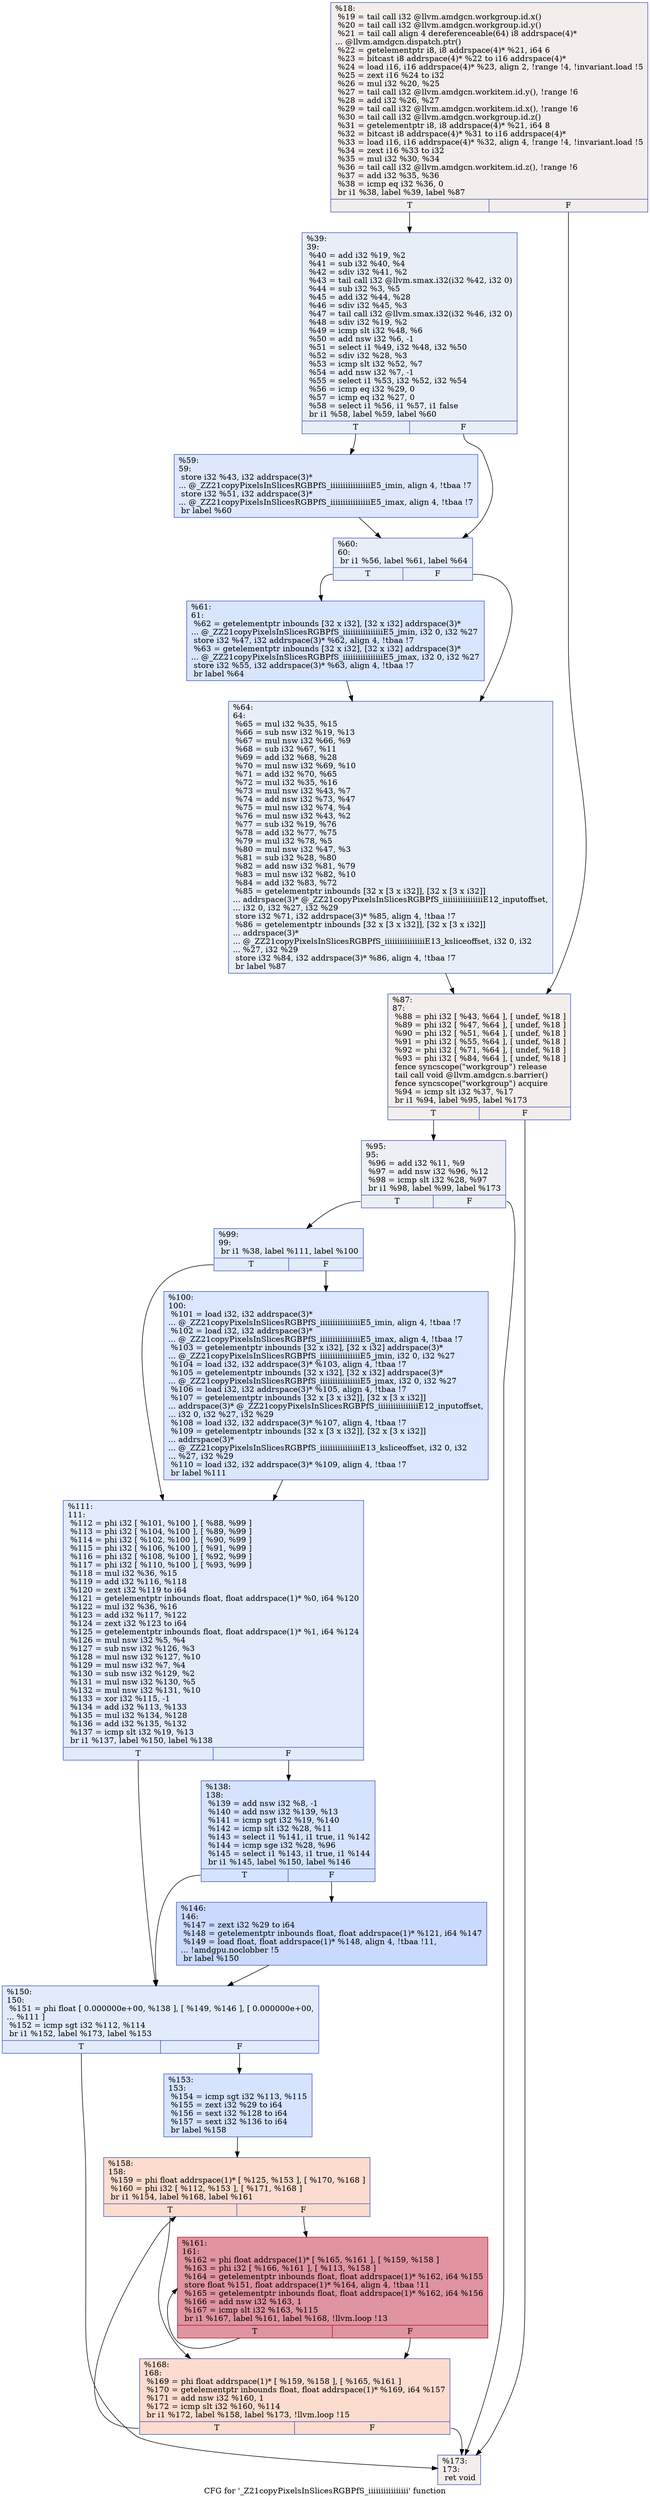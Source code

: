 digraph "CFG for '_Z21copyPixelsInSlicesRGBPfS_iiiiiiiiiiiiiiii' function" {
	label="CFG for '_Z21copyPixelsInSlicesRGBPfS_iiiiiiiiiiiiiiii' function";

	Node0x54d5ea0 [shape=record,color="#3d50c3ff", style=filled, fillcolor="#e5d8d170",label="{%18:\l  %19 = tail call i32 @llvm.amdgcn.workgroup.id.x()\l  %20 = tail call i32 @llvm.amdgcn.workgroup.id.y()\l  %21 = tail call align 4 dereferenceable(64) i8 addrspace(4)*\l... @llvm.amdgcn.dispatch.ptr()\l  %22 = getelementptr i8, i8 addrspace(4)* %21, i64 6\l  %23 = bitcast i8 addrspace(4)* %22 to i16 addrspace(4)*\l  %24 = load i16, i16 addrspace(4)* %23, align 2, !range !4, !invariant.load !5\l  %25 = zext i16 %24 to i32\l  %26 = mul i32 %20, %25\l  %27 = tail call i32 @llvm.amdgcn.workitem.id.y(), !range !6\l  %28 = add i32 %26, %27\l  %29 = tail call i32 @llvm.amdgcn.workitem.id.x(), !range !6\l  %30 = tail call i32 @llvm.amdgcn.workgroup.id.z()\l  %31 = getelementptr i8, i8 addrspace(4)* %21, i64 8\l  %32 = bitcast i8 addrspace(4)* %31 to i16 addrspace(4)*\l  %33 = load i16, i16 addrspace(4)* %32, align 4, !range !4, !invariant.load !5\l  %34 = zext i16 %33 to i32\l  %35 = mul i32 %30, %34\l  %36 = tail call i32 @llvm.amdgcn.workitem.id.z(), !range !6\l  %37 = add i32 %35, %36\l  %38 = icmp eq i32 %36, 0\l  br i1 %38, label %39, label %87\l|{<s0>T|<s1>F}}"];
	Node0x54d5ea0:s0 -> Node0x54da660;
	Node0x54d5ea0:s1 -> Node0x54da6f0;
	Node0x54da660 [shape=record,color="#3d50c3ff", style=filled, fillcolor="#cbd8ee70",label="{%39:\l39:                                               \l  %40 = add i32 %19, %2\l  %41 = sub i32 %40, %4\l  %42 = sdiv i32 %41, %2\l  %43 = tail call i32 @llvm.smax.i32(i32 %42, i32 0)\l  %44 = sub i32 %3, %5\l  %45 = add i32 %44, %28\l  %46 = sdiv i32 %45, %3\l  %47 = tail call i32 @llvm.smax.i32(i32 %46, i32 0)\l  %48 = sdiv i32 %19, %2\l  %49 = icmp slt i32 %48, %6\l  %50 = add nsw i32 %6, -1\l  %51 = select i1 %49, i32 %48, i32 %50\l  %52 = sdiv i32 %28, %3\l  %53 = icmp slt i32 %52, %7\l  %54 = add nsw i32 %7, -1\l  %55 = select i1 %53, i32 %52, i32 %54\l  %56 = icmp eq i32 %29, 0\l  %57 = icmp eq i32 %27, 0\l  %58 = select i1 %56, i1 %57, i1 false\l  br i1 %58, label %59, label %60\l|{<s0>T|<s1>F}}"];
	Node0x54da660:s0 -> Node0x54db590;
	Node0x54da660:s1 -> Node0x54db620;
	Node0x54db590 [shape=record,color="#3d50c3ff", style=filled, fillcolor="#b2ccfb70",label="{%59:\l59:                                               \l  store i32 %43, i32 addrspace(3)*\l... @_ZZ21copyPixelsInSlicesRGBPfS_iiiiiiiiiiiiiiiiE5_imin, align 4, !tbaa !7\l  store i32 %51, i32 addrspace(3)*\l... @_ZZ21copyPixelsInSlicesRGBPfS_iiiiiiiiiiiiiiiiE5_imax, align 4, !tbaa !7\l  br label %60\l}"];
	Node0x54db590 -> Node0x54db620;
	Node0x54db620 [shape=record,color="#3d50c3ff", style=filled, fillcolor="#cbd8ee70",label="{%60:\l60:                                               \l  br i1 %56, label %61, label %64\l|{<s0>T|<s1>F}}"];
	Node0x54db620:s0 -> Node0x54db7c0;
	Node0x54db620:s1 -> Node0x54dc0c0;
	Node0x54db7c0 [shape=record,color="#3d50c3ff", style=filled, fillcolor="#a7c5fe70",label="{%61:\l61:                                               \l  %62 = getelementptr inbounds [32 x i32], [32 x i32] addrspace(3)*\l... @_ZZ21copyPixelsInSlicesRGBPfS_iiiiiiiiiiiiiiiiE5_jmin, i32 0, i32 %27\l  store i32 %47, i32 addrspace(3)* %62, align 4, !tbaa !7\l  %63 = getelementptr inbounds [32 x i32], [32 x i32] addrspace(3)*\l... @_ZZ21copyPixelsInSlicesRGBPfS_iiiiiiiiiiiiiiiiE5_jmax, i32 0, i32 %27\l  store i32 %55, i32 addrspace(3)* %63, align 4, !tbaa !7\l  br label %64\l}"];
	Node0x54db7c0 -> Node0x54dc0c0;
	Node0x54dc0c0 [shape=record,color="#3d50c3ff", style=filled, fillcolor="#cbd8ee70",label="{%64:\l64:                                               \l  %65 = mul i32 %35, %15\l  %66 = sub nsw i32 %19, %13\l  %67 = mul nsw i32 %66, %9\l  %68 = sub i32 %67, %11\l  %69 = add i32 %68, %28\l  %70 = mul nsw i32 %69, %10\l  %71 = add i32 %70, %65\l  %72 = mul i32 %35, %16\l  %73 = mul nsw i32 %43, %7\l  %74 = add nsw i32 %73, %47\l  %75 = mul nsw i32 %74, %4\l  %76 = mul nsw i32 %43, %2\l  %77 = sub i32 %19, %76\l  %78 = add i32 %77, %75\l  %79 = mul i32 %78, %5\l  %80 = mul nsw i32 %47, %3\l  %81 = sub i32 %28, %80\l  %82 = add nsw i32 %81, %79\l  %83 = mul nsw i32 %82, %10\l  %84 = add i32 %83, %72\l  %85 = getelementptr inbounds [32 x [3 x i32]], [32 x [3 x i32]]\l... addrspace(3)* @_ZZ21copyPixelsInSlicesRGBPfS_iiiiiiiiiiiiiiiiE12_inputoffset,\l... i32 0, i32 %27, i32 %29\l  store i32 %71, i32 addrspace(3)* %85, align 4, !tbaa !7\l  %86 = getelementptr inbounds [32 x [3 x i32]], [32 x [3 x i32]]\l... addrspace(3)*\l... @_ZZ21copyPixelsInSlicesRGBPfS_iiiiiiiiiiiiiiiiE13_ksliceoffset, i32 0, i32\l... %27, i32 %29\l  store i32 %84, i32 addrspace(3)* %86, align 4, !tbaa !7\l  br label %87\l}"];
	Node0x54dc0c0 -> Node0x54da6f0;
	Node0x54da6f0 [shape=record,color="#3d50c3ff", style=filled, fillcolor="#e5d8d170",label="{%87:\l87:                                               \l  %88 = phi i32 [ %43, %64 ], [ undef, %18 ]\l  %89 = phi i32 [ %47, %64 ], [ undef, %18 ]\l  %90 = phi i32 [ %51, %64 ], [ undef, %18 ]\l  %91 = phi i32 [ %55, %64 ], [ undef, %18 ]\l  %92 = phi i32 [ %71, %64 ], [ undef, %18 ]\l  %93 = phi i32 [ %84, %64 ], [ undef, %18 ]\l  fence syncscope(\"workgroup\") release\l  tail call void @llvm.amdgcn.s.barrier()\l  fence syncscope(\"workgroup\") acquire\l  %94 = icmp slt i32 %37, %17\l  br i1 %94, label %95, label %173\l|{<s0>T|<s1>F}}"];
	Node0x54da6f0:s0 -> Node0x54ddcd0;
	Node0x54da6f0:s1 -> Node0x54ddd60;
	Node0x54ddcd0 [shape=record,color="#3d50c3ff", style=filled, fillcolor="#d4dbe670",label="{%95:\l95:                                               \l  %96 = add i32 %11, %9\l  %97 = add nsw i32 %96, %12\l  %98 = icmp slt i32 %28, %97\l  br i1 %98, label %99, label %173\l|{<s0>T|<s1>F}}"];
	Node0x54ddcd0:s0 -> Node0x54de050;
	Node0x54ddcd0:s1 -> Node0x54ddd60;
	Node0x54de050 [shape=record,color="#3d50c3ff", style=filled, fillcolor="#bbd1f870",label="{%99:\l99:                                               \l  br i1 %38, label %111, label %100\l|{<s0>T|<s1>F}}"];
	Node0x54de050:s0 -> Node0x54de150;
	Node0x54de050:s1 -> Node0x54de1a0;
	Node0x54de1a0 [shape=record,color="#3d50c3ff", style=filled, fillcolor="#abc8fd70",label="{%100:\l100:                                              \l  %101 = load i32, i32 addrspace(3)*\l... @_ZZ21copyPixelsInSlicesRGBPfS_iiiiiiiiiiiiiiiiE5_imin, align 4, !tbaa !7\l  %102 = load i32, i32 addrspace(3)*\l... @_ZZ21copyPixelsInSlicesRGBPfS_iiiiiiiiiiiiiiiiE5_imax, align 4, !tbaa !7\l  %103 = getelementptr inbounds [32 x i32], [32 x i32] addrspace(3)*\l... @_ZZ21copyPixelsInSlicesRGBPfS_iiiiiiiiiiiiiiiiE5_jmin, i32 0, i32 %27\l  %104 = load i32, i32 addrspace(3)* %103, align 4, !tbaa !7\l  %105 = getelementptr inbounds [32 x i32], [32 x i32] addrspace(3)*\l... @_ZZ21copyPixelsInSlicesRGBPfS_iiiiiiiiiiiiiiiiE5_jmax, i32 0, i32 %27\l  %106 = load i32, i32 addrspace(3)* %105, align 4, !tbaa !7\l  %107 = getelementptr inbounds [32 x [3 x i32]], [32 x [3 x i32]]\l... addrspace(3)* @_ZZ21copyPixelsInSlicesRGBPfS_iiiiiiiiiiiiiiiiE12_inputoffset,\l... i32 0, i32 %27, i32 %29\l  %108 = load i32, i32 addrspace(3)* %107, align 4, !tbaa !7\l  %109 = getelementptr inbounds [32 x [3 x i32]], [32 x [3 x i32]]\l... addrspace(3)*\l... @_ZZ21copyPixelsInSlicesRGBPfS_iiiiiiiiiiiiiiiiE13_ksliceoffset, i32 0, i32\l... %27, i32 %29\l  %110 = load i32, i32 addrspace(3)* %109, align 4, !tbaa !7\l  br label %111\l}"];
	Node0x54de1a0 -> Node0x54de150;
	Node0x54de150 [shape=record,color="#3d50c3ff", style=filled, fillcolor="#bbd1f870",label="{%111:\l111:                                              \l  %112 = phi i32 [ %101, %100 ], [ %88, %99 ]\l  %113 = phi i32 [ %104, %100 ], [ %89, %99 ]\l  %114 = phi i32 [ %102, %100 ], [ %90, %99 ]\l  %115 = phi i32 [ %106, %100 ], [ %91, %99 ]\l  %116 = phi i32 [ %108, %100 ], [ %92, %99 ]\l  %117 = phi i32 [ %110, %100 ], [ %93, %99 ]\l  %118 = mul i32 %36, %15\l  %119 = add i32 %116, %118\l  %120 = zext i32 %119 to i64\l  %121 = getelementptr inbounds float, float addrspace(1)* %0, i64 %120\l  %122 = mul i32 %36, %16\l  %123 = add i32 %117, %122\l  %124 = zext i32 %123 to i64\l  %125 = getelementptr inbounds float, float addrspace(1)* %1, i64 %124\l  %126 = mul nsw i32 %5, %4\l  %127 = sub nsw i32 %126, %3\l  %128 = mul nsw i32 %127, %10\l  %129 = mul nsw i32 %7, %4\l  %130 = sub nsw i32 %129, %2\l  %131 = mul nsw i32 %130, %5\l  %132 = mul nsw i32 %131, %10\l  %133 = xor i32 %115, -1\l  %134 = add i32 %113, %133\l  %135 = mul i32 %134, %128\l  %136 = add i32 %135, %132\l  %137 = icmp slt i32 %19, %13\l  br i1 %137, label %150, label %138\l|{<s0>T|<s1>F}}"];
	Node0x54de150:s0 -> Node0x54dfd20;
	Node0x54de150:s1 -> Node0x54dfd70;
	Node0x54dfd70 [shape=record,color="#3d50c3ff", style=filled, fillcolor="#a1c0ff70",label="{%138:\l138:                                              \l  %139 = add nsw i32 %8, -1\l  %140 = add nsw i32 %139, %13\l  %141 = icmp sgt i32 %19, %140\l  %142 = icmp slt i32 %28, %11\l  %143 = select i1 %141, i1 true, i1 %142\l  %144 = icmp sge i32 %28, %96\l  %145 = select i1 %143, i1 true, i1 %144\l  br i1 %145, label %150, label %146\l|{<s0>T|<s1>F}}"];
	Node0x54dfd70:s0 -> Node0x54dfd20;
	Node0x54dfd70:s1 -> Node0x54e02a0;
	Node0x54e02a0 [shape=record,color="#3d50c3ff", style=filled, fillcolor="#88abfd70",label="{%146:\l146:                                              \l  %147 = zext i32 %29 to i64\l  %148 = getelementptr inbounds float, float addrspace(1)* %121, i64 %147\l  %149 = load float, float addrspace(1)* %148, align 4, !tbaa !11,\l... !amdgpu.noclobber !5\l  br label %150\l}"];
	Node0x54e02a0 -> Node0x54dfd20;
	Node0x54dfd20 [shape=record,color="#3d50c3ff", style=filled, fillcolor="#bbd1f870",label="{%150:\l150:                                              \l  %151 = phi float [ 0.000000e+00, %138 ], [ %149, %146 ], [ 0.000000e+00,\l... %111 ]\l  %152 = icmp sgt i32 %112, %114\l  br i1 %152, label %173, label %153\l|{<s0>T|<s1>F}}"];
	Node0x54dfd20:s0 -> Node0x54ddd60;
	Node0x54dfd20:s1 -> Node0x54e1230;
	Node0x54e1230 [shape=record,color="#3d50c3ff", style=filled, fillcolor="#a1c0ff70",label="{%153:\l153:                                              \l  %154 = icmp sgt i32 %113, %115\l  %155 = zext i32 %29 to i64\l  %156 = sext i32 %128 to i64\l  %157 = sext i32 %136 to i64\l  br label %158\l}"];
	Node0x54e1230 -> Node0x54e1550;
	Node0x54e1550 [shape=record,color="#3d50c3ff", style=filled, fillcolor="#f7af9170",label="{%158:\l158:                                              \l  %159 = phi float addrspace(1)* [ %125, %153 ], [ %170, %168 ]\l  %160 = phi i32 [ %112, %153 ], [ %171, %168 ]\l  br i1 %154, label %168, label %161\l|{<s0>T|<s1>F}}"];
	Node0x54e1550:s0 -> Node0x54e1640;
	Node0x54e1550:s1 -> Node0x54e18a0;
	Node0x54e18a0 [shape=record,color="#b70d28ff", style=filled, fillcolor="#b70d2870",label="{%161:\l161:                                              \l  %162 = phi float addrspace(1)* [ %165, %161 ], [ %159, %158 ]\l  %163 = phi i32 [ %166, %161 ], [ %113, %158 ]\l  %164 = getelementptr inbounds float, float addrspace(1)* %162, i64 %155\l  store float %151, float addrspace(1)* %164, align 4, !tbaa !11\l  %165 = getelementptr inbounds float, float addrspace(1)* %162, i64 %156\l  %166 = add nsw i32 %163, 1\l  %167 = icmp slt i32 %163, %115\l  br i1 %167, label %161, label %168, !llvm.loop !13\l|{<s0>T|<s1>F}}"];
	Node0x54e18a0:s0 -> Node0x54e18a0;
	Node0x54e18a0:s1 -> Node0x54e1640;
	Node0x54e1640 [shape=record,color="#3d50c3ff", style=filled, fillcolor="#f7af9170",label="{%168:\l168:                                              \l  %169 = phi float addrspace(1)* [ %159, %158 ], [ %165, %161 ]\l  %170 = getelementptr inbounds float, float addrspace(1)* %169, i64 %157\l  %171 = add nsw i32 %160, 1\l  %172 = icmp slt i32 %160, %114\l  br i1 %172, label %158, label %173, !llvm.loop !15\l|{<s0>T|<s1>F}}"];
	Node0x54e1640:s0 -> Node0x54e1550;
	Node0x54e1640:s1 -> Node0x54ddd60;
	Node0x54ddd60 [shape=record,color="#3d50c3ff", style=filled, fillcolor="#e5d8d170",label="{%173:\l173:                                              \l  ret void\l}"];
}
